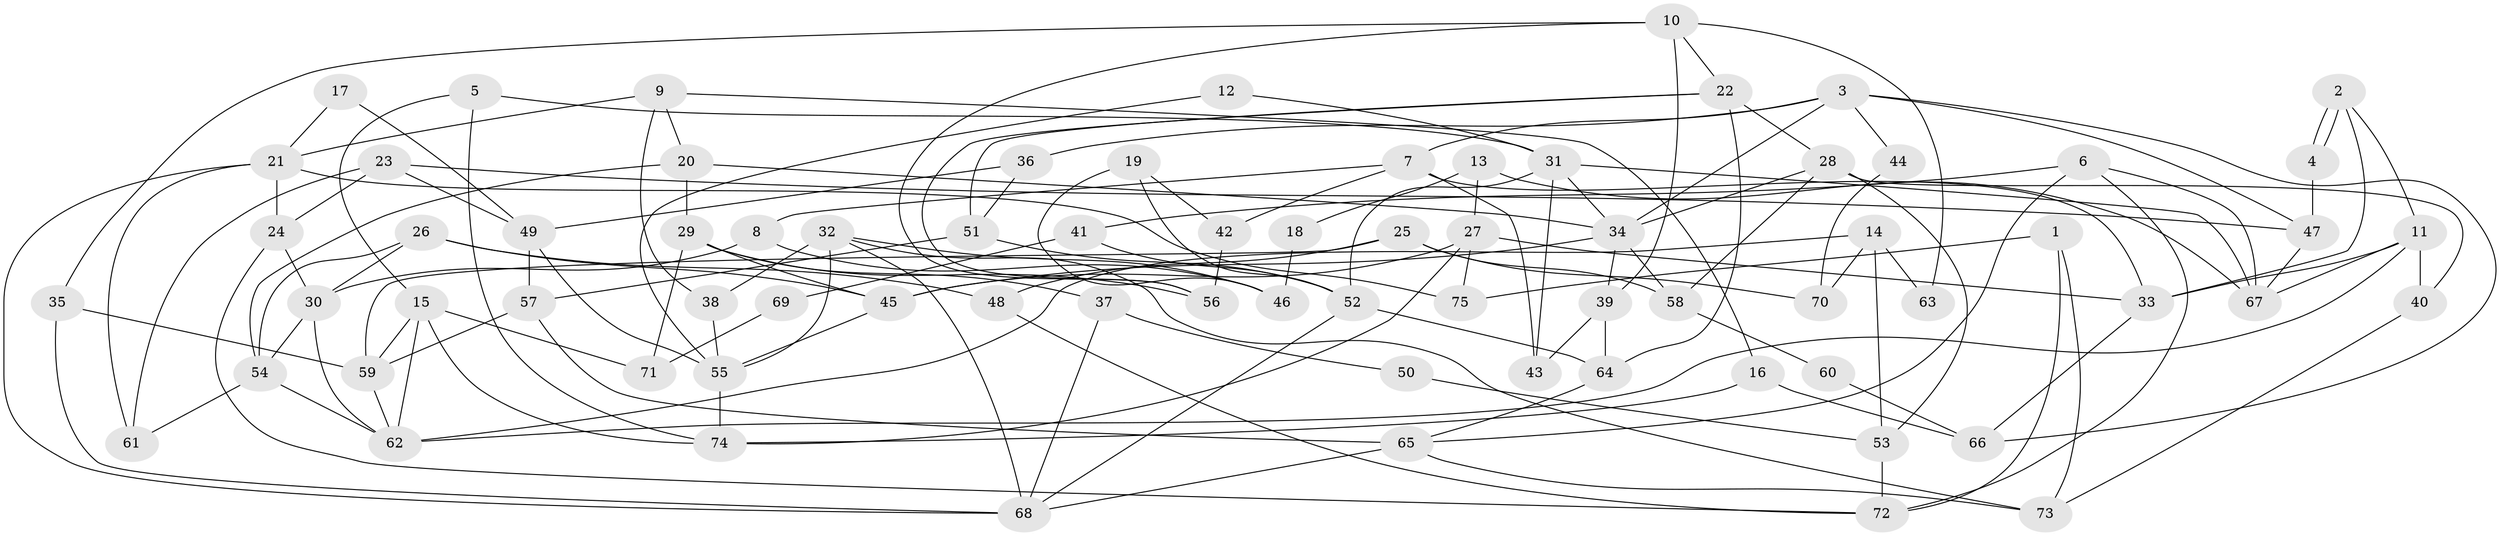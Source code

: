 // coarse degree distribution, {2: 0.10869565217391304, 7: 0.10869565217391304, 6: 0.13043478260869565, 5: 0.21739130434782608, 9: 0.043478260869565216, 4: 0.1956521739130435, 3: 0.15217391304347827, 8: 0.043478260869565216}
// Generated by graph-tools (version 1.1) at 2025/37/03/04/25 23:37:11]
// undirected, 75 vertices, 150 edges
graph export_dot {
  node [color=gray90,style=filled];
  1;
  2;
  3;
  4;
  5;
  6;
  7;
  8;
  9;
  10;
  11;
  12;
  13;
  14;
  15;
  16;
  17;
  18;
  19;
  20;
  21;
  22;
  23;
  24;
  25;
  26;
  27;
  28;
  29;
  30;
  31;
  32;
  33;
  34;
  35;
  36;
  37;
  38;
  39;
  40;
  41;
  42;
  43;
  44;
  45;
  46;
  47;
  48;
  49;
  50;
  51;
  52;
  53;
  54;
  55;
  56;
  57;
  58;
  59;
  60;
  61;
  62;
  63;
  64;
  65;
  66;
  67;
  68;
  69;
  70;
  71;
  72;
  73;
  74;
  75;
  1 -- 75;
  1 -- 73;
  1 -- 72;
  2 -- 4;
  2 -- 4;
  2 -- 33;
  2 -- 11;
  3 -- 47;
  3 -- 36;
  3 -- 7;
  3 -- 34;
  3 -- 44;
  3 -- 66;
  4 -- 47;
  5 -- 31;
  5 -- 74;
  5 -- 15;
  6 -- 67;
  6 -- 72;
  6 -- 41;
  6 -- 65;
  7 -- 42;
  7 -- 8;
  7 -- 33;
  7 -- 43;
  8 -- 30;
  8 -- 46;
  9 -- 16;
  9 -- 21;
  9 -- 20;
  9 -- 38;
  10 -- 35;
  10 -- 22;
  10 -- 39;
  10 -- 56;
  10 -- 63;
  11 -- 33;
  11 -- 40;
  11 -- 62;
  11 -- 67;
  12 -- 55;
  12 -- 31;
  13 -- 67;
  13 -- 27;
  13 -- 18;
  14 -- 53;
  14 -- 62;
  14 -- 63;
  14 -- 70;
  15 -- 62;
  15 -- 59;
  15 -- 71;
  15 -- 74;
  16 -- 74;
  16 -- 66;
  17 -- 49;
  17 -- 21;
  18 -- 46;
  19 -- 46;
  19 -- 52;
  19 -- 42;
  20 -- 34;
  20 -- 29;
  20 -- 54;
  21 -- 61;
  21 -- 68;
  21 -- 24;
  21 -- 75;
  22 -- 64;
  22 -- 28;
  22 -- 51;
  22 -- 56;
  23 -- 49;
  23 -- 24;
  23 -- 47;
  23 -- 61;
  24 -- 30;
  24 -- 72;
  25 -- 59;
  25 -- 48;
  25 -- 58;
  25 -- 70;
  26 -- 30;
  26 -- 45;
  26 -- 48;
  26 -- 54;
  27 -- 74;
  27 -- 45;
  27 -- 33;
  27 -- 75;
  28 -- 34;
  28 -- 58;
  28 -- 40;
  28 -- 53;
  29 -- 56;
  29 -- 37;
  29 -- 45;
  29 -- 71;
  30 -- 62;
  30 -- 54;
  31 -- 34;
  31 -- 43;
  31 -- 52;
  31 -- 67;
  32 -- 68;
  32 -- 73;
  32 -- 38;
  32 -- 46;
  32 -- 55;
  33 -- 66;
  34 -- 45;
  34 -- 39;
  34 -- 58;
  35 -- 59;
  35 -- 68;
  36 -- 51;
  36 -- 49;
  37 -- 68;
  37 -- 50;
  38 -- 55;
  39 -- 43;
  39 -- 64;
  40 -- 73;
  41 -- 52;
  41 -- 69;
  42 -- 56;
  44 -- 70;
  45 -- 55;
  47 -- 67;
  48 -- 72;
  49 -- 57;
  49 -- 55;
  50 -- 53;
  51 -- 52;
  51 -- 57;
  52 -- 64;
  52 -- 68;
  53 -- 72;
  54 -- 61;
  54 -- 62;
  55 -- 74;
  57 -- 59;
  57 -- 65;
  58 -- 60;
  59 -- 62;
  60 -- 66;
  64 -- 65;
  65 -- 68;
  65 -- 73;
  69 -- 71;
}

